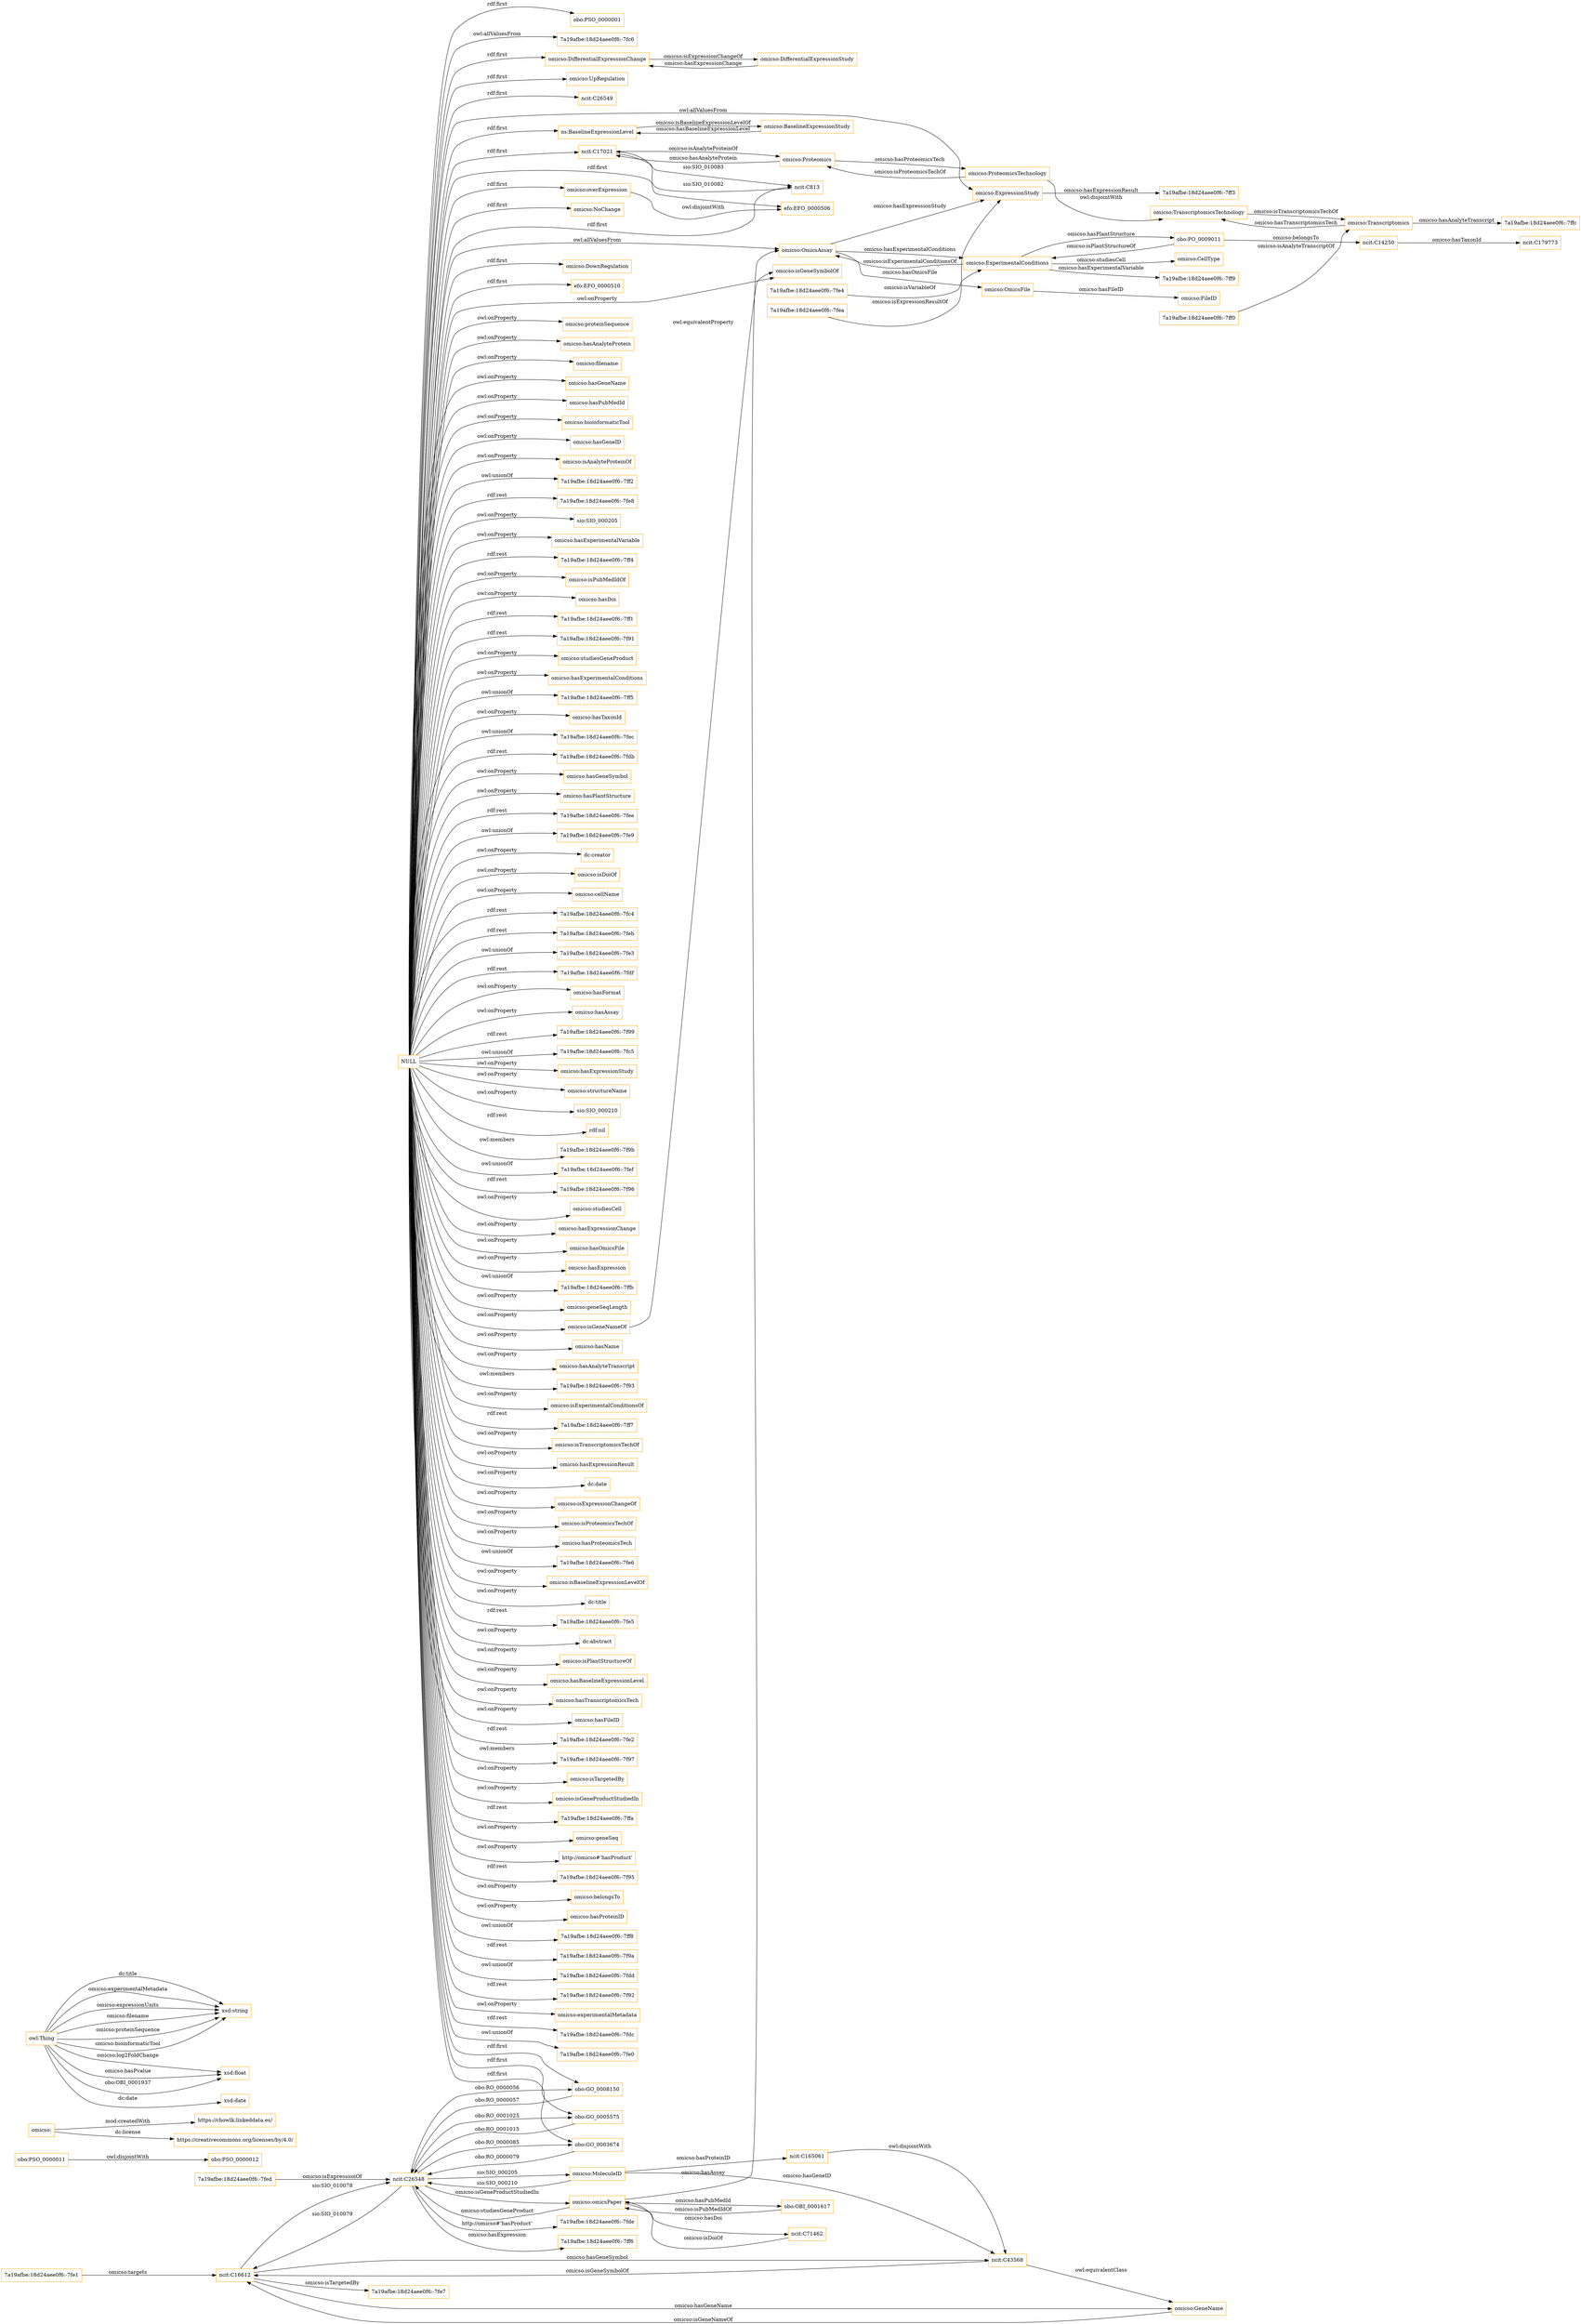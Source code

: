 digraph ar2dtool_diagram { 
rankdir=LR;
size="1501"
node [shape = rectangle, color="orange"]; "7a19afbe:18d24aee0f6:-7fe7" "ncit:C165061" "omicso:ExperimentalConditions" "omicso:Proteomics" "obo:PSO_0000012" "7a19afbe:18d24aee0f6:-7fe1" "obo:PSO_0000001" "7a19afbe:18d24aee0f6:-7fc6" "obo:GO_0008150" "omicso:DifferentialExpressionChange" "omicso:UpRegulation" "ncit:C26549" "ncit:C43568" "ncit:C179773" "obo:PO_0009011" "omicso:MoleculeID" "omicso:FileID" "7a19afbe:18d24aee0f6:-7fed" "omicso:Transcriptomics" "7a19afbe:18d24aee0f6:-7fde" "7a19afbe:18d24aee0f6:-7ff3" "omicso:DifferentialExpressionStudy" "omicso:ExpressionStudy" "ns:BaselineExpressionLevel" "ncit:C17021" "omicso:OmicsFile" "efo:EFO_0000506" "omicso:CellType" "obo:PSO_0000011" "obo:OBI_0001617" "omicso:overExpression" "ncit:C16612" "omicso:ProteomicsTechnology" "omicso:NoChange" "obo:GO_0005575" "7a19afbe:18d24aee0f6:-7ff9" "omicso:GeneName" "ncit:C14250" "omicso:omicsPaper" "7a19afbe:18d24aee0f6:-7ff0" "ncit:C71462" "ncit:C813" "omicso:OmicsAssay" "omicso:DownRegulation" "obo:GO_0003674" "omicso:BaselineExpressionStudy" "7a19afbe:18d24aee0f6:-7fe4" "omicso:TranscriptomicsTechnology" "7a19afbe:18d24aee0f6:-7ff6" "7a19afbe:18d24aee0f6:-7fea" "efo:EFO_0000510" "ncit:C26548" "7a19afbe:18d24aee0f6:-7ffc" ; /*classes style*/
	"ncit:C165061" -> "ncit:C43568" [ label = "owl:disjointWith" ];
	"ncit:C43568" -> "omicso:GeneName" [ label = "owl:equivalentClass" ];
	"omicso:" -> "https://chowlk.linkeddata.es/" [ label = "mod:createdWith" ];
	"omicso:" -> "https://creativecommons.org/licenses/by/4.0/" [ label = "dc:license" ];
	"omicso:overExpression" -> "efo:EFO_0000506" [ label = "owl:disjointWith" ];
	"NULL" -> "obo:GO_0003674" [ label = "rdf:first" ];
	"NULL" -> "omicso:isGeneSymbolOf" [ label = "owl:onProperty" ];
	"NULL" -> "omicso:proteinSequence" [ label = "owl:onProperty" ];
	"NULL" -> "omicso:hasAnalyteProtein" [ label = "owl:onProperty" ];
	"NULL" -> "omicso:filename" [ label = "owl:onProperty" ];
	"NULL" -> "omicso:hasGeneName" [ label = "owl:onProperty" ];
	"NULL" -> "omicso:hasPubMedId" [ label = "owl:onProperty" ];
	"NULL" -> "omicso:bioinformaticTool" [ label = "owl:onProperty" ];
	"NULL" -> "omicso:hasGeneID" [ label = "owl:onProperty" ];
	"NULL" -> "omicso:ExpressionStudy" [ label = "owl:allValuesFrom" ];
	"NULL" -> "efo:EFO_0000510" [ label = "rdf:first" ];
	"NULL" -> "ncit:C17021" [ label = "rdf:first" ];
	"NULL" -> "omicso:isAnalyteProteinOf" [ label = "owl:onProperty" ];
	"NULL" -> "7a19afbe:18d24aee0f6:-7fc6" [ label = "owl:allValuesFrom" ];
	"NULL" -> "7a19afbe:18d24aee0f6:-7ff2" [ label = "owl:unionOf" ];
	"NULL" -> "ncit:C813" [ label = "rdf:first" ];
	"NULL" -> "7a19afbe:18d24aee0f6:-7fe8" [ label = "rdf:rest" ];
	"NULL" -> "sio:SIO_000205" [ label = "owl:onProperty" ];
	"NULL" -> "omicso:hasExperimentalVariable" [ label = "owl:onProperty" ];
	"NULL" -> "obo:GO_0008150" [ label = "rdf:first" ];
	"NULL" -> "7a19afbe:18d24aee0f6:-7ff4" [ label = "rdf:rest" ];
	"NULL" -> "omicso:isPubMedIdOf" [ label = "owl:onProperty" ];
	"NULL" -> "omicso:hasDoi" [ label = "owl:onProperty" ];
	"NULL" -> "7a19afbe:18d24aee0f6:-7ff1" [ label = "rdf:rest" ];
	"NULL" -> "7a19afbe:18d24aee0f6:-7f91" [ label = "rdf:rest" ];
	"NULL" -> "omicso:studiesGeneProduct" [ label = "owl:onProperty" ];
	"NULL" -> "omicso:hasExperimentalConditions" [ label = "owl:onProperty" ];
	"NULL" -> "omicso:overExpression" [ label = "rdf:first" ];
	"NULL" -> "7a19afbe:18d24aee0f6:-7ff5" [ label = "owl:unionOf" ];
	"NULL" -> "omicso:hasTaxonId" [ label = "owl:onProperty" ];
	"NULL" -> "7a19afbe:18d24aee0f6:-7fec" [ label = "owl:unionOf" ];
	"NULL" -> "7a19afbe:18d24aee0f6:-7fdb" [ label = "rdf:rest" ];
	"NULL" -> "omicso:hasGeneSymbol" [ label = "owl:onProperty" ];
	"NULL" -> "omicso:hasPlantStructure" [ label = "owl:onProperty" ];
	"NULL" -> "7a19afbe:18d24aee0f6:-7fee" [ label = "rdf:rest" ];
	"NULL" -> "7a19afbe:18d24aee0f6:-7fe9" [ label = "owl:unionOf" ];
	"NULL" -> "dc:creator" [ label = "owl:onProperty" ];
	"NULL" -> "omicso:isDoiOf" [ label = "owl:onProperty" ];
	"NULL" -> "omicso:cellName" [ label = "owl:onProperty" ];
	"NULL" -> "7a19afbe:18d24aee0f6:-7fc4" [ label = "rdf:rest" ];
	"NULL" -> "7a19afbe:18d24aee0f6:-7feb" [ label = "rdf:rest" ];
	"NULL" -> "7a19afbe:18d24aee0f6:-7fe3" [ label = "owl:unionOf" ];
	"NULL" -> "7a19afbe:18d24aee0f6:-7fdf" [ label = "rdf:rest" ];
	"NULL" -> "omicso:hasFormat" [ label = "owl:onProperty" ];
	"NULL" -> "omicso:hasAssay" [ label = "owl:onProperty" ];
	"NULL" -> "7a19afbe:18d24aee0f6:-7f99" [ label = "rdf:rest" ];
	"NULL" -> "7a19afbe:18d24aee0f6:-7fc5" [ label = "owl:unionOf" ];
	"NULL" -> "omicso:hasExpressionStudy" [ label = "owl:onProperty" ];
	"NULL" -> "omicso:structureName" [ label = "owl:onProperty" ];
	"NULL" -> "sio:SIO_000210" [ label = "owl:onProperty" ];
	"NULL" -> "rdf:nil" [ label = "rdf:rest" ];
	"NULL" -> "7a19afbe:18d24aee0f6:-7f9b" [ label = "owl:members" ];
	"NULL" -> "7a19afbe:18d24aee0f6:-7fef" [ label = "owl:unionOf" ];
	"NULL" -> "7a19afbe:18d24aee0f6:-7f96" [ label = "rdf:rest" ];
	"NULL" -> "obo:GO_0005575" [ label = "rdf:first" ];
	"NULL" -> "omicso:studiesCell" [ label = "owl:onProperty" ];
	"NULL" -> "omicso:hasExpressionChange" [ label = "owl:onProperty" ];
	"NULL" -> "omicso:hasOmicsFile" [ label = "owl:onProperty" ];
	"NULL" -> "omicso:hasExpression" [ label = "owl:onProperty" ];
	"NULL" -> "omicso:DownRegulation" [ label = "rdf:first" ];
	"NULL" -> "7a19afbe:18d24aee0f6:-7ffb" [ label = "owl:unionOf" ];
	"NULL" -> "omicso:DifferentialExpressionChange" [ label = "rdf:first" ];
	"NULL" -> "omicso:geneSeqLength" [ label = "owl:onProperty" ];
	"NULL" -> "omicso:isGeneNameOf" [ label = "owl:onProperty" ];
	"NULL" -> "omicso:hasName" [ label = "owl:onProperty" ];
	"NULL" -> "omicso:hasAnalyteTranscript" [ label = "owl:onProperty" ];
	"NULL" -> "7a19afbe:18d24aee0f6:-7f93" [ label = "owl:members" ];
	"NULL" -> "omicso:isExperimentalConditionsOf" [ label = "owl:onProperty" ];
	"NULL" -> "7a19afbe:18d24aee0f6:-7ff7" [ label = "rdf:rest" ];
	"NULL" -> "omicso:isTranscriptomicsTechOf" [ label = "owl:onProperty" ];
	"NULL" -> "omicso:hasExpressionResult" [ label = "owl:onProperty" ];
	"NULL" -> "dc:date" [ label = "owl:onProperty" ];
	"NULL" -> "omicso:isExpressionChangeOf" [ label = "owl:onProperty" ];
	"NULL" -> "omicso:isProteomicsTechOf" [ label = "owl:onProperty" ];
	"NULL" -> "ns:BaselineExpressionLevel" [ label = "rdf:first" ];
	"NULL" -> "omicso:hasProteomicsTech" [ label = "owl:onProperty" ];
	"NULL" -> "7a19afbe:18d24aee0f6:-7fe6" [ label = "owl:unionOf" ];
	"NULL" -> "omicso:NoChange" [ label = "rdf:first" ];
	"NULL" -> "omicso:isBaselineExpressionLevelOf" [ label = "owl:onProperty" ];
	"NULL" -> "dc:title" [ label = "owl:onProperty" ];
	"NULL" -> "7a19afbe:18d24aee0f6:-7fe5" [ label = "rdf:rest" ];
	"NULL" -> "dc:abstract" [ label = "owl:onProperty" ];
	"NULL" -> "obo:PSO_0000001" [ label = "rdf:first" ];
	"NULL" -> "ncit:C26549" [ label = "rdf:first" ];
	"NULL" -> "omicso:isPlantStructureOf" [ label = "owl:onProperty" ];
	"NULL" -> "omicso:hasBaselineExpressionLevel" [ label = "owl:onProperty" ];
	"NULL" -> "omicso:hasTranscriptomicsTech" [ label = "owl:onProperty" ];
	"NULL" -> "omicso:hasFileID" [ label = "owl:onProperty" ];
	"NULL" -> "7a19afbe:18d24aee0f6:-7fe2" [ label = "rdf:rest" ];
	"NULL" -> "7a19afbe:18d24aee0f6:-7f97" [ label = "owl:members" ];
	"NULL" -> "omicso:isTargetedBy" [ label = "owl:onProperty" ];
	"NULL" -> "omicso:isGeneProductStudiedIn" [ label = "owl:onProperty" ];
	"NULL" -> "7a19afbe:18d24aee0f6:-7ffa" [ label = "rdf:rest" ];
	"NULL" -> "omicso:geneSeq" [ label = "owl:onProperty" ];
	"NULL" -> "http://omicso#'hasProduct'" [ label = "owl:onProperty" ];
	"NULL" -> "7a19afbe:18d24aee0f6:-7f95" [ label = "rdf:rest" ];
	"NULL" -> "omicso:belongsTo" [ label = "owl:onProperty" ];
	"NULL" -> "efo:EFO_0000506" [ label = "rdf:first" ];
	"NULL" -> "omicso:hasProteinID" [ label = "owl:onProperty" ];
	"NULL" -> "omicso:UpRegulation" [ label = "rdf:first" ];
	"NULL" -> "7a19afbe:18d24aee0f6:-7ff8" [ label = "owl:unionOf" ];
	"NULL" -> "7a19afbe:18d24aee0f6:-7f9a" [ label = "rdf:rest" ];
	"NULL" -> "7a19afbe:18d24aee0f6:-7fdd" [ label = "owl:unionOf" ];
	"NULL" -> "7a19afbe:18d24aee0f6:-7f92" [ label = "rdf:rest" ];
	"NULL" -> "omicso:experimentalMetadata" [ label = "owl:onProperty" ];
	"NULL" -> "omicso:OmicsAssay" [ label = "owl:allValuesFrom" ];
	"NULL" -> "7a19afbe:18d24aee0f6:-7fdc" [ label = "rdf:rest" ];
	"NULL" -> "7a19afbe:18d24aee0f6:-7fe0" [ label = "owl:unionOf" ];
	"omicso:isGeneNameOf" -> "omicso:isGeneSymbolOf" [ label = "owl:equivalentProperty" ];
	"omicso:ProteomicsTechnology" -> "omicso:TranscriptomicsTechnology" [ label = "owl:disjointWith" ];
	"obo:PSO_0000011" -> "obo:PSO_0000012" [ label = "owl:disjointWith" ];
	"omicso:ExperimentalConditions" -> "7a19afbe:18d24aee0f6:-7ff9" [ label = "omicso:hasExperimentalVariable" ];
	"owl:Thing" -> "xsd:string" [ label = "dc:title" ];
	"omicso:Proteomics" -> "omicso:ProteomicsTechnology" [ label = "omicso:hasProteomicsTech" ];
	"omicso:MoleculeID" -> "ncit:C165061" [ label = "omicso:hasProteinID" ];
	"omicso:DifferentialExpressionChange" -> "omicso:DifferentialExpressionStudy" [ label = "omicso:isExpressionChangeOf" ];
	"ncit:C17021" -> "omicso:Proteomics" [ label = "omicso:isAnalyteProteinOf" ];
	"omicso:DifferentialExpressionStudy" -> "omicso:DifferentialExpressionChange" [ label = "omicso:hasExpressionChange" ];
	"omicso:omicsPaper" -> "obo:OBI_0001617" [ label = "omicso:hasPubMedId" ];
	"owl:Thing" -> "xsd:string" [ label = "omicso:experimentalMetadata" ];
	"owl:Thing" -> "xsd:float" [ label = "omicso:log2FoldChange" ];
	"obo:PO_0009011" -> "omicso:ExperimentalConditions" [ label = "omicso:isPlantStructureOf" ];
	"ncit:C14250" -> "ncit:C179773" [ label = "omicso:hasTaxonId" ];
	"omicso:OmicsAssay" -> "omicso:OmicsFile" [ label = "omicso:hasOmicsFile" ];
	"owl:Thing" -> "xsd:date" [ label = "dc:date" ];
	"owl:Thing" -> "xsd:string" [ label = "omicso:expressionUnits" ];
	"omicso:BaselineExpressionStudy" -> "ns:BaselineExpressionLevel" [ label = "omicso:hasBaselineExpressionLevel" ];
	"owl:Thing" -> "xsd:float" [ label = "omicso:hasPvalue" ];
	"omicso:MoleculeID" -> "ncit:C26548" [ label = "sio:SIO_000210" ];
	"ncit:C16612" -> "ncit:C43568" [ label = "omicso:hasGeneSymbol" ];
	"owl:Thing" -> "xsd:string" [ label = "omicso:filename" ];
	"omicso:TranscriptomicsTechnology" -> "omicso:Transcriptomics" [ label = "omicso:isTranscriptomicsTechOf" ];
	"omicso:Transcriptomics" -> "omicso:TranscriptomicsTechnology" [ label = "omicso:hasTranscriptomicsTech" ];
	"obo:GO_0008150" -> "ncit:C26548" [ label = "obo:RO_0000057" ];
	"ncit:C26548" -> "obo:GO_0005575" [ label = "obo:RO_0001025" ];
	"omicso:omicsPaper" -> "ncit:C26548" [ label = "omicso:studiesGeneProduct" ];
	"owl:Thing" -> "xsd:string" [ label = "omicso:proteinSequence" ];
	"omicso:ProteomicsTechnology" -> "omicso:Proteomics" [ label = "omicso:isProteomicsTechOf" ];
	"owl:Thing" -> "xsd:string" [ label = "omicso:bioinformaticTool" ];
	"ncit:C813" -> "ncit:C17021" [ label = "sio:SIO_010082" ];
	"ncit:C17021" -> "ncit:C813" [ label = "sio:SIO_010083" ];
	"ncit:C26548" -> "7a19afbe:18d24aee0f6:-7fde" [ label = "http://omicso#'hasProduct'" ];
	"ncit:C26548" -> "omicso:MoleculeID" [ label = "sio:SIO_000205" ];
	"omicso:OmicsAssay" -> "omicso:ExpressionStudy" [ label = "omicso:hasExpressionStudy" ];
	"obo:PO_0009011" -> "ncit:C14250" [ label = "omicso:belongsTo" ];
	"ncit:C16612" -> "omicso:GeneName" [ label = "omicso:hasGeneName" ];
	"omicso:OmicsFile" -> "omicso:FileID" [ label = "omicso:hasFileID" ];
	"ns:BaselineExpressionLevel" -> "omicso:BaselineExpressionStudy" [ label = "omicso:isBaselineExpressionLevelOf" ];
	"omicso:omicsPaper" -> "omicso:OmicsAssay" [ label = "omicso:hasAssay" ];
	"ncit:C26548" -> "obo:GO_0008150" [ label = "obo:RO_0000056" ];
	"7a19afbe:18d24aee0f6:-7fed" -> "ncit:C26548" [ label = "omicso:isExpressionOf" ];
	"ncit:C26548" -> "ncit:C16612" [ label = "sio:SIO_010079" ];
	"ncit:C71462" -> "omicso:omicsPaper" [ label = "omicso:isDoiOf" ];
	"ncit:C16612" -> "ncit:C26548" [ label = "sio:SIO_010078" ];
	"ncit:C26548" -> "7a19afbe:18d24aee0f6:-7ff6" [ label = "omicso:hasExpression" ];
	"7a19afbe:18d24aee0f6:-7fe4" -> "omicso:ExperimentalConditions" [ label = "omicso:isVariableOf" ];
	"obo:GO_0005575" -> "ncit:C26548" [ label = "obo:RO_0001015" ];
	"7a19afbe:18d24aee0f6:-7ff0" -> "omicso:Transcriptomics" [ label = "omicso:isAnalyteTranscriptOf" ];
	"omicso:ExperimentalConditions" -> "omicso:CellType" [ label = "omicso:studiesCell" ];
	"omicso:ExperimentalConditions" -> "obo:PO_0009011" [ label = "omicso:hasPlantStructure" ];
	"ncit:C26548" -> "obo:GO_0003674" [ label = "obo:RO_0000085" ];
	"omicso:Proteomics" -> "ncit:C17021" [ label = "omicso:hasAnalyteProtein" ];
	"omicso:OmicsAssay" -> "omicso:ExperimentalConditions" [ label = "omicso:hasExperimentalConditions" ];
	"omicso:GeneName" -> "ncit:C16612" [ label = "omicso:isGeneNameOf" ];
	"ncit:C43568" -> "ncit:C16612" [ label = "omicso:isGeneSymbolOf" ];
	"omicso:Transcriptomics" -> "7a19afbe:18d24aee0f6:-7ffc" [ label = "omicso:hasAnalyteTranscript" ];
	"7a19afbe:18d24aee0f6:-7fea" -> "omicso:ExpressionStudy" [ label = "omicso:isExpressionResultOf" ];
	"omicso:ExperimentalConditions" -> "omicso:OmicsAssay" [ label = "omicso:isExperimentalConditionsOf" ];
	"obo:OBI_0001617" -> "omicso:omicsPaper" [ label = "omicso:isPubMedIdOf" ];
	"omicso:omicsPaper" -> "ncit:C71462" [ label = "omicso:hasDoi" ];
	"ncit:C26548" -> "omicso:omicsPaper" [ label = "omicso:isGeneProductStudiedIn" ];
	"omicso:ExpressionStudy" -> "7a19afbe:18d24aee0f6:-7ff3" [ label = "omicso:hasExpressionResult" ];
	"owl:Thing" -> "xsd:float" [ label = "obo:OBI_0001937" ];
	"obo:GO_0003674" -> "ncit:C26548" [ label = "obo:RO_0000079" ];
	"7a19afbe:18d24aee0f6:-7fe1" -> "ncit:C16612" [ label = "omicso:targets" ];
	"ncit:C16612" -> "7a19afbe:18d24aee0f6:-7fe7" [ label = "omicso:isTargetedBy" ];
	"omicso:MoleculeID" -> "ncit:C43568" [ label = "omicso:hasGeneID" ];

}
